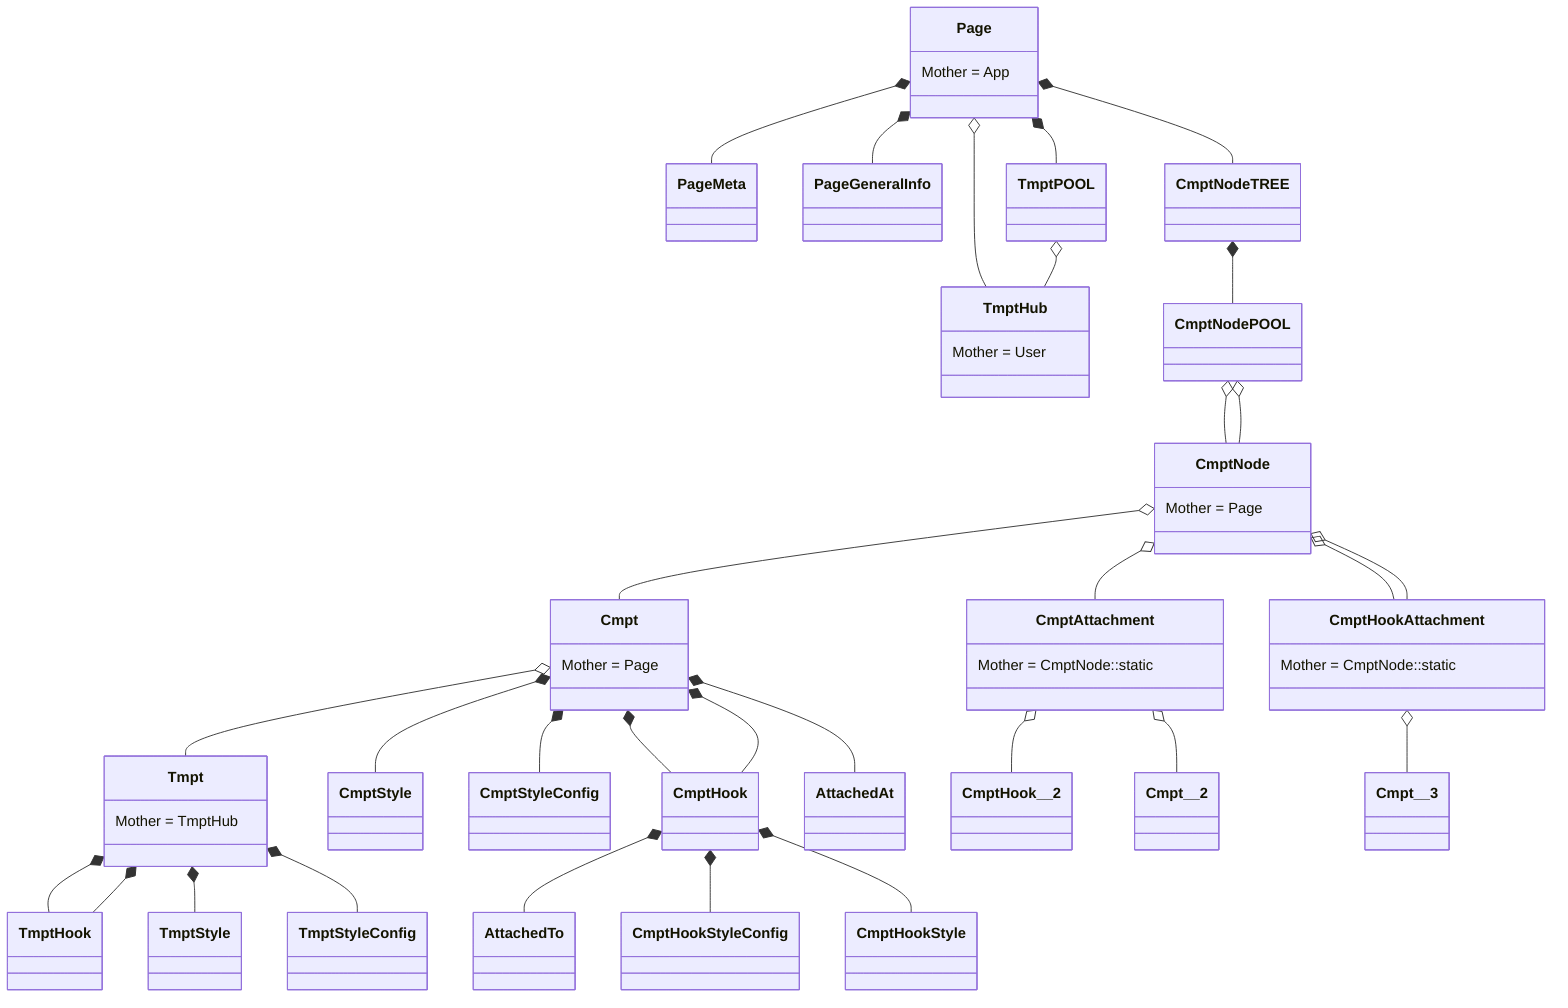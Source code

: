 classDiagram
Page o-- TmptHub
Page *-- PageMeta
Page *-- PageGeneralInfo
TmptPOOL o-- TmptHub
Page *-- TmptPOOL
Page *-- CmptNodeTREE


CmptNodeTREE *-- CmptNodePOOL
CmptNodePOOL o-- CmptNode
CmptNodePOOL o-- CmptNode


CmptNode o-- Cmpt

Cmpt o-- Tmpt

Tmpt *-- TmptHook
Tmpt *-- TmptHook
Tmpt *-- TmptStyle
Tmpt *-- TmptStyleConfig

Cmpt *-- CmptStyle
Cmpt *-- CmptStyleConfig


Cmpt *-- CmptHook
Cmpt *-- CmptHook
Cmpt *-- AttachedAt

CmptHook *-- AttachedTo
CmptHook *-- CmptHookStyleConfig
CmptHook *-- CmptHookStyle


CmptNode o-- CmptAttachment
CmptAttachment o-- CmptHook__2
CmptAttachment o-- Cmpt__2


CmptNode o-- CmptHookAttachment
CmptNode o-- CmptHookAttachment

CmptHookAttachment o-- Cmpt__3


class TmptHub {
   Mother = User
}

class Page {
   Mother = App
}

class CmptNode {
   Mother = Page
}

class Cmpt {
   Mother = Page
}

class CmptAttachment {
   Mother = CmptNode::static
}

class CmptHookAttachment {
   Mother = CmptNode::static
}

class Tmpt {
   Mother = TmptHub
}